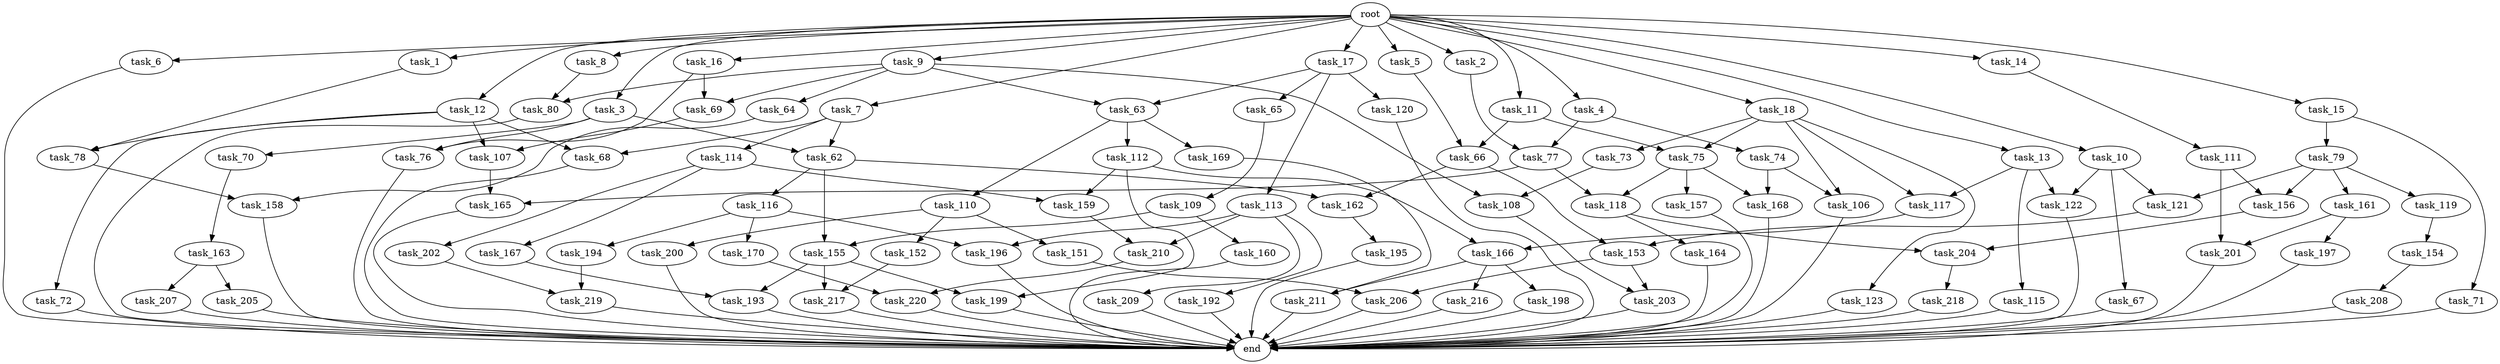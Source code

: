 digraph G {
  root [size="0.000000"];
  task_1 [size="1.024000"];
  task_2 [size="1.024000"];
  task_3 [size="1.024000"];
  task_4 [size="1.024000"];
  task_5 [size="1.024000"];
  task_6 [size="1.024000"];
  task_7 [size="1.024000"];
  task_8 [size="1.024000"];
  task_9 [size="1.024000"];
  task_10 [size="1.024000"];
  task_11 [size="1.024000"];
  task_12 [size="1.024000"];
  task_13 [size="1.024000"];
  task_14 [size="1.024000"];
  task_15 [size="1.024000"];
  task_16 [size="1.024000"];
  task_17 [size="1.024000"];
  task_18 [size="1.024000"];
  task_62 [size="996432412.672000"];
  task_63 [size="1554778161.152000"];
  task_64 [size="695784701.952000"];
  task_65 [size="858993459.200000"];
  task_66 [size="970662608.896000"];
  task_67 [size="77309411.328000"];
  task_68 [size="1168231104.512000"];
  task_69 [size="1245540515.840000"];
  task_70 [size="137438953.472000"];
  task_71 [size="34359738.368000"];
  task_72 [size="309237645.312000"];
  task_73 [size="549755813.888000"];
  task_74 [size="858993459.200000"];
  task_75 [size="970662608.896000"];
  task_76 [size="687194767.360000"];
  task_77 [size="1554778161.152000"];
  task_78 [size="523986010.112000"];
  task_79 [size="34359738.368000"];
  task_80 [size="1391569403.904000"];
  task_106 [size="687194767.360000"];
  task_107 [size="1005022347.264000"];
  task_108 [size="1116691496.960000"];
  task_109 [size="695784701.952000"];
  task_110 [size="695784701.952000"];
  task_111 [size="309237645.312000"];
  task_112 [size="695784701.952000"];
  task_113 [size="858993459.200000"];
  task_114 [size="858993459.200000"];
  task_115 [size="695784701.952000"];
  task_116 [size="858993459.200000"];
  task_117 [size="1245540515.840000"];
  task_118 [size="627065225.216000"];
  task_119 [size="549755813.888000"];
  task_120 [size="858993459.200000"];
  task_121 [size="627065225.216000"];
  task_122 [size="773094113.280000"];
  task_123 [size="549755813.888000"];
  task_151 [size="420906795.008000"];
  task_152 [size="420906795.008000"];
  task_153 [size="1245540515.840000"];
  task_154 [size="34359738.368000"];
  task_155 [size="936302870.528000"];
  task_156 [size="970662608.896000"];
  task_157 [size="549755813.888000"];
  task_158 [size="446676598.784000"];
  task_159 [size="292057776.128000"];
  task_160 [size="77309411.328000"];
  task_161 [size="549755813.888000"];
  task_162 [size="1408749273.088000"];
  task_163 [size="77309411.328000"];
  task_164 [size="34359738.368000"];
  task_165 [size="936302870.528000"];
  task_166 [size="429496729.600000"];
  task_167 [size="77309411.328000"];
  task_168 [size="687194767.360000"];
  task_169 [size="695784701.952000"];
  task_170 [size="214748364.800000"];
  task_192 [size="214748364.800000"];
  task_193 [size="558345748.480000"];
  task_194 [size="214748364.800000"];
  task_195 [size="420906795.008000"];
  task_196 [size="429496729.600000"];
  task_197 [size="34359738.368000"];
  task_198 [size="77309411.328000"];
  task_199 [size="635655159.808000"];
  task_200 [size="420906795.008000"];
  task_201 [size="455266533.376000"];
  task_202 [size="77309411.328000"];
  task_203 [size="274877906.944000"];
  task_204 [size="893353197.568000"];
  task_205 [size="77309411.328000"];
  task_206 [size="687194767.360000"];
  task_207 [size="77309411.328000"];
  task_208 [size="309237645.312000"];
  task_209 [size="214748364.800000"];
  task_210 [size="352187318.272000"];
  task_211 [size="214748364.800000"];
  task_216 [size="77309411.328000"];
  task_217 [size="558345748.480000"];
  task_218 [size="214748364.800000"];
  task_219 [size="1005022347.264000"];
  task_220 [size="343597383.680000"];
  end [size="0.000000"];

  root -> task_1 [size="1.000000"];
  root -> task_2 [size="1.000000"];
  root -> task_3 [size="1.000000"];
  root -> task_4 [size="1.000000"];
  root -> task_5 [size="1.000000"];
  root -> task_6 [size="1.000000"];
  root -> task_7 [size="1.000000"];
  root -> task_8 [size="1.000000"];
  root -> task_9 [size="1.000000"];
  root -> task_10 [size="1.000000"];
  root -> task_11 [size="1.000000"];
  root -> task_12 [size="1.000000"];
  root -> task_13 [size="1.000000"];
  root -> task_14 [size="1.000000"];
  root -> task_15 [size="1.000000"];
  root -> task_16 [size="1.000000"];
  root -> task_17 [size="1.000000"];
  root -> task_18 [size="1.000000"];
  task_1 -> task_78 [size="209715200.000000"];
  task_2 -> task_77 [size="679477248.000000"];
  task_3 -> task_62 [size="134217728.000000"];
  task_3 -> task_70 [size="134217728.000000"];
  task_3 -> task_76 [size="134217728.000000"];
  task_4 -> task_74 [size="838860800.000000"];
  task_4 -> task_77 [size="838860800.000000"];
  task_5 -> task_66 [size="536870912.000000"];
  task_6 -> end [size="1.000000"];
  task_7 -> task_62 [size="838860800.000000"];
  task_7 -> task_68 [size="838860800.000000"];
  task_7 -> task_114 [size="838860800.000000"];
  task_8 -> task_80 [size="679477248.000000"];
  task_9 -> task_63 [size="679477248.000000"];
  task_9 -> task_64 [size="679477248.000000"];
  task_9 -> task_69 [size="679477248.000000"];
  task_9 -> task_80 [size="679477248.000000"];
  task_9 -> task_108 [size="679477248.000000"];
  task_10 -> task_67 [size="75497472.000000"];
  task_10 -> task_121 [size="75497472.000000"];
  task_10 -> task_122 [size="75497472.000000"];
  task_11 -> task_66 [size="411041792.000000"];
  task_11 -> task_75 [size="411041792.000000"];
  task_12 -> task_68 [size="301989888.000000"];
  task_12 -> task_72 [size="301989888.000000"];
  task_12 -> task_78 [size="301989888.000000"];
  task_12 -> task_107 [size="301989888.000000"];
  task_13 -> task_115 [size="679477248.000000"];
  task_13 -> task_117 [size="679477248.000000"];
  task_13 -> task_122 [size="679477248.000000"];
  task_14 -> task_111 [size="301989888.000000"];
  task_15 -> task_71 [size="33554432.000000"];
  task_15 -> task_79 [size="33554432.000000"];
  task_16 -> task_69 [size="536870912.000000"];
  task_16 -> task_76 [size="536870912.000000"];
  task_17 -> task_63 [size="838860800.000000"];
  task_17 -> task_65 [size="838860800.000000"];
  task_17 -> task_113 [size="838860800.000000"];
  task_17 -> task_120 [size="838860800.000000"];
  task_18 -> task_73 [size="536870912.000000"];
  task_18 -> task_75 [size="536870912.000000"];
  task_18 -> task_106 [size="536870912.000000"];
  task_18 -> task_117 [size="536870912.000000"];
  task_18 -> task_123 [size="536870912.000000"];
  task_62 -> task_116 [size="838860800.000000"];
  task_62 -> task_155 [size="838860800.000000"];
  task_62 -> task_162 [size="838860800.000000"];
  task_63 -> task_110 [size="679477248.000000"];
  task_63 -> task_112 [size="679477248.000000"];
  task_63 -> task_169 [size="679477248.000000"];
  task_64 -> task_158 [size="134217728.000000"];
  task_65 -> task_109 [size="679477248.000000"];
  task_66 -> task_153 [size="536870912.000000"];
  task_66 -> task_162 [size="536870912.000000"];
  task_67 -> end [size="1.000000"];
  task_68 -> end [size="1.000000"];
  task_69 -> task_107 [size="679477248.000000"];
  task_70 -> task_163 [size="75497472.000000"];
  task_71 -> end [size="1.000000"];
  task_72 -> end [size="1.000000"];
  task_73 -> task_108 [size="411041792.000000"];
  task_74 -> task_106 [size="134217728.000000"];
  task_74 -> task_168 [size="134217728.000000"];
  task_75 -> task_118 [size="536870912.000000"];
  task_75 -> task_157 [size="536870912.000000"];
  task_75 -> task_168 [size="536870912.000000"];
  task_76 -> end [size="1.000000"];
  task_77 -> task_118 [size="75497472.000000"];
  task_77 -> task_165 [size="75497472.000000"];
  task_78 -> task_158 [size="301989888.000000"];
  task_79 -> task_119 [size="536870912.000000"];
  task_79 -> task_121 [size="536870912.000000"];
  task_79 -> task_156 [size="536870912.000000"];
  task_79 -> task_161 [size="536870912.000000"];
  task_80 -> end [size="1.000000"];
  task_106 -> end [size="1.000000"];
  task_107 -> task_165 [size="838860800.000000"];
  task_108 -> task_203 [size="134217728.000000"];
  task_109 -> task_155 [size="75497472.000000"];
  task_109 -> task_160 [size="75497472.000000"];
  task_110 -> task_151 [size="411041792.000000"];
  task_110 -> task_152 [size="411041792.000000"];
  task_110 -> task_200 [size="411041792.000000"];
  task_111 -> task_156 [size="411041792.000000"];
  task_111 -> task_201 [size="411041792.000000"];
  task_112 -> task_159 [size="209715200.000000"];
  task_112 -> task_166 [size="209715200.000000"];
  task_112 -> task_199 [size="209715200.000000"];
  task_113 -> task_192 [size="209715200.000000"];
  task_113 -> task_196 [size="209715200.000000"];
  task_113 -> task_209 [size="209715200.000000"];
  task_113 -> task_210 [size="209715200.000000"];
  task_114 -> task_159 [size="75497472.000000"];
  task_114 -> task_167 [size="75497472.000000"];
  task_114 -> task_202 [size="75497472.000000"];
  task_115 -> end [size="1.000000"];
  task_116 -> task_170 [size="209715200.000000"];
  task_116 -> task_194 [size="209715200.000000"];
  task_116 -> task_196 [size="209715200.000000"];
  task_117 -> task_166 [size="209715200.000000"];
  task_118 -> task_164 [size="33554432.000000"];
  task_118 -> task_204 [size="33554432.000000"];
  task_119 -> task_154 [size="33554432.000000"];
  task_120 -> end [size="1.000000"];
  task_121 -> task_153 [size="679477248.000000"];
  task_122 -> end [size="1.000000"];
  task_123 -> end [size="1.000000"];
  task_151 -> task_206 [size="536870912.000000"];
  task_152 -> task_217 [size="134217728.000000"];
  task_153 -> task_203 [size="134217728.000000"];
  task_153 -> task_206 [size="134217728.000000"];
  task_154 -> task_208 [size="301989888.000000"];
  task_155 -> task_193 [size="411041792.000000"];
  task_155 -> task_199 [size="411041792.000000"];
  task_155 -> task_217 [size="411041792.000000"];
  task_156 -> task_204 [size="838860800.000000"];
  task_157 -> end [size="1.000000"];
  task_158 -> end [size="1.000000"];
  task_159 -> task_210 [size="134217728.000000"];
  task_160 -> end [size="1.000000"];
  task_161 -> task_197 [size="33554432.000000"];
  task_161 -> task_201 [size="33554432.000000"];
  task_162 -> task_195 [size="411041792.000000"];
  task_163 -> task_205 [size="75497472.000000"];
  task_163 -> task_207 [size="75497472.000000"];
  task_164 -> end [size="1.000000"];
  task_165 -> end [size="1.000000"];
  task_166 -> task_198 [size="75497472.000000"];
  task_166 -> task_211 [size="75497472.000000"];
  task_166 -> task_216 [size="75497472.000000"];
  task_167 -> task_193 [size="134217728.000000"];
  task_168 -> end [size="1.000000"];
  task_169 -> task_211 [size="134217728.000000"];
  task_170 -> task_220 [size="33554432.000000"];
  task_192 -> end [size="1.000000"];
  task_193 -> end [size="1.000000"];
  task_194 -> task_219 [size="679477248.000000"];
  task_195 -> end [size="1.000000"];
  task_196 -> end [size="1.000000"];
  task_197 -> end [size="1.000000"];
  task_198 -> end [size="1.000000"];
  task_199 -> end [size="1.000000"];
  task_200 -> end [size="1.000000"];
  task_201 -> end [size="1.000000"];
  task_202 -> task_219 [size="301989888.000000"];
  task_203 -> end [size="1.000000"];
  task_204 -> task_218 [size="209715200.000000"];
  task_205 -> end [size="1.000000"];
  task_206 -> end [size="1.000000"];
  task_207 -> end [size="1.000000"];
  task_208 -> end [size="1.000000"];
  task_209 -> end [size="1.000000"];
  task_210 -> task_220 [size="301989888.000000"];
  task_211 -> end [size="1.000000"];
  task_216 -> end [size="1.000000"];
  task_217 -> end [size="1.000000"];
  task_218 -> end [size="1.000000"];
  task_219 -> end [size="1.000000"];
  task_220 -> end [size="1.000000"];
}
